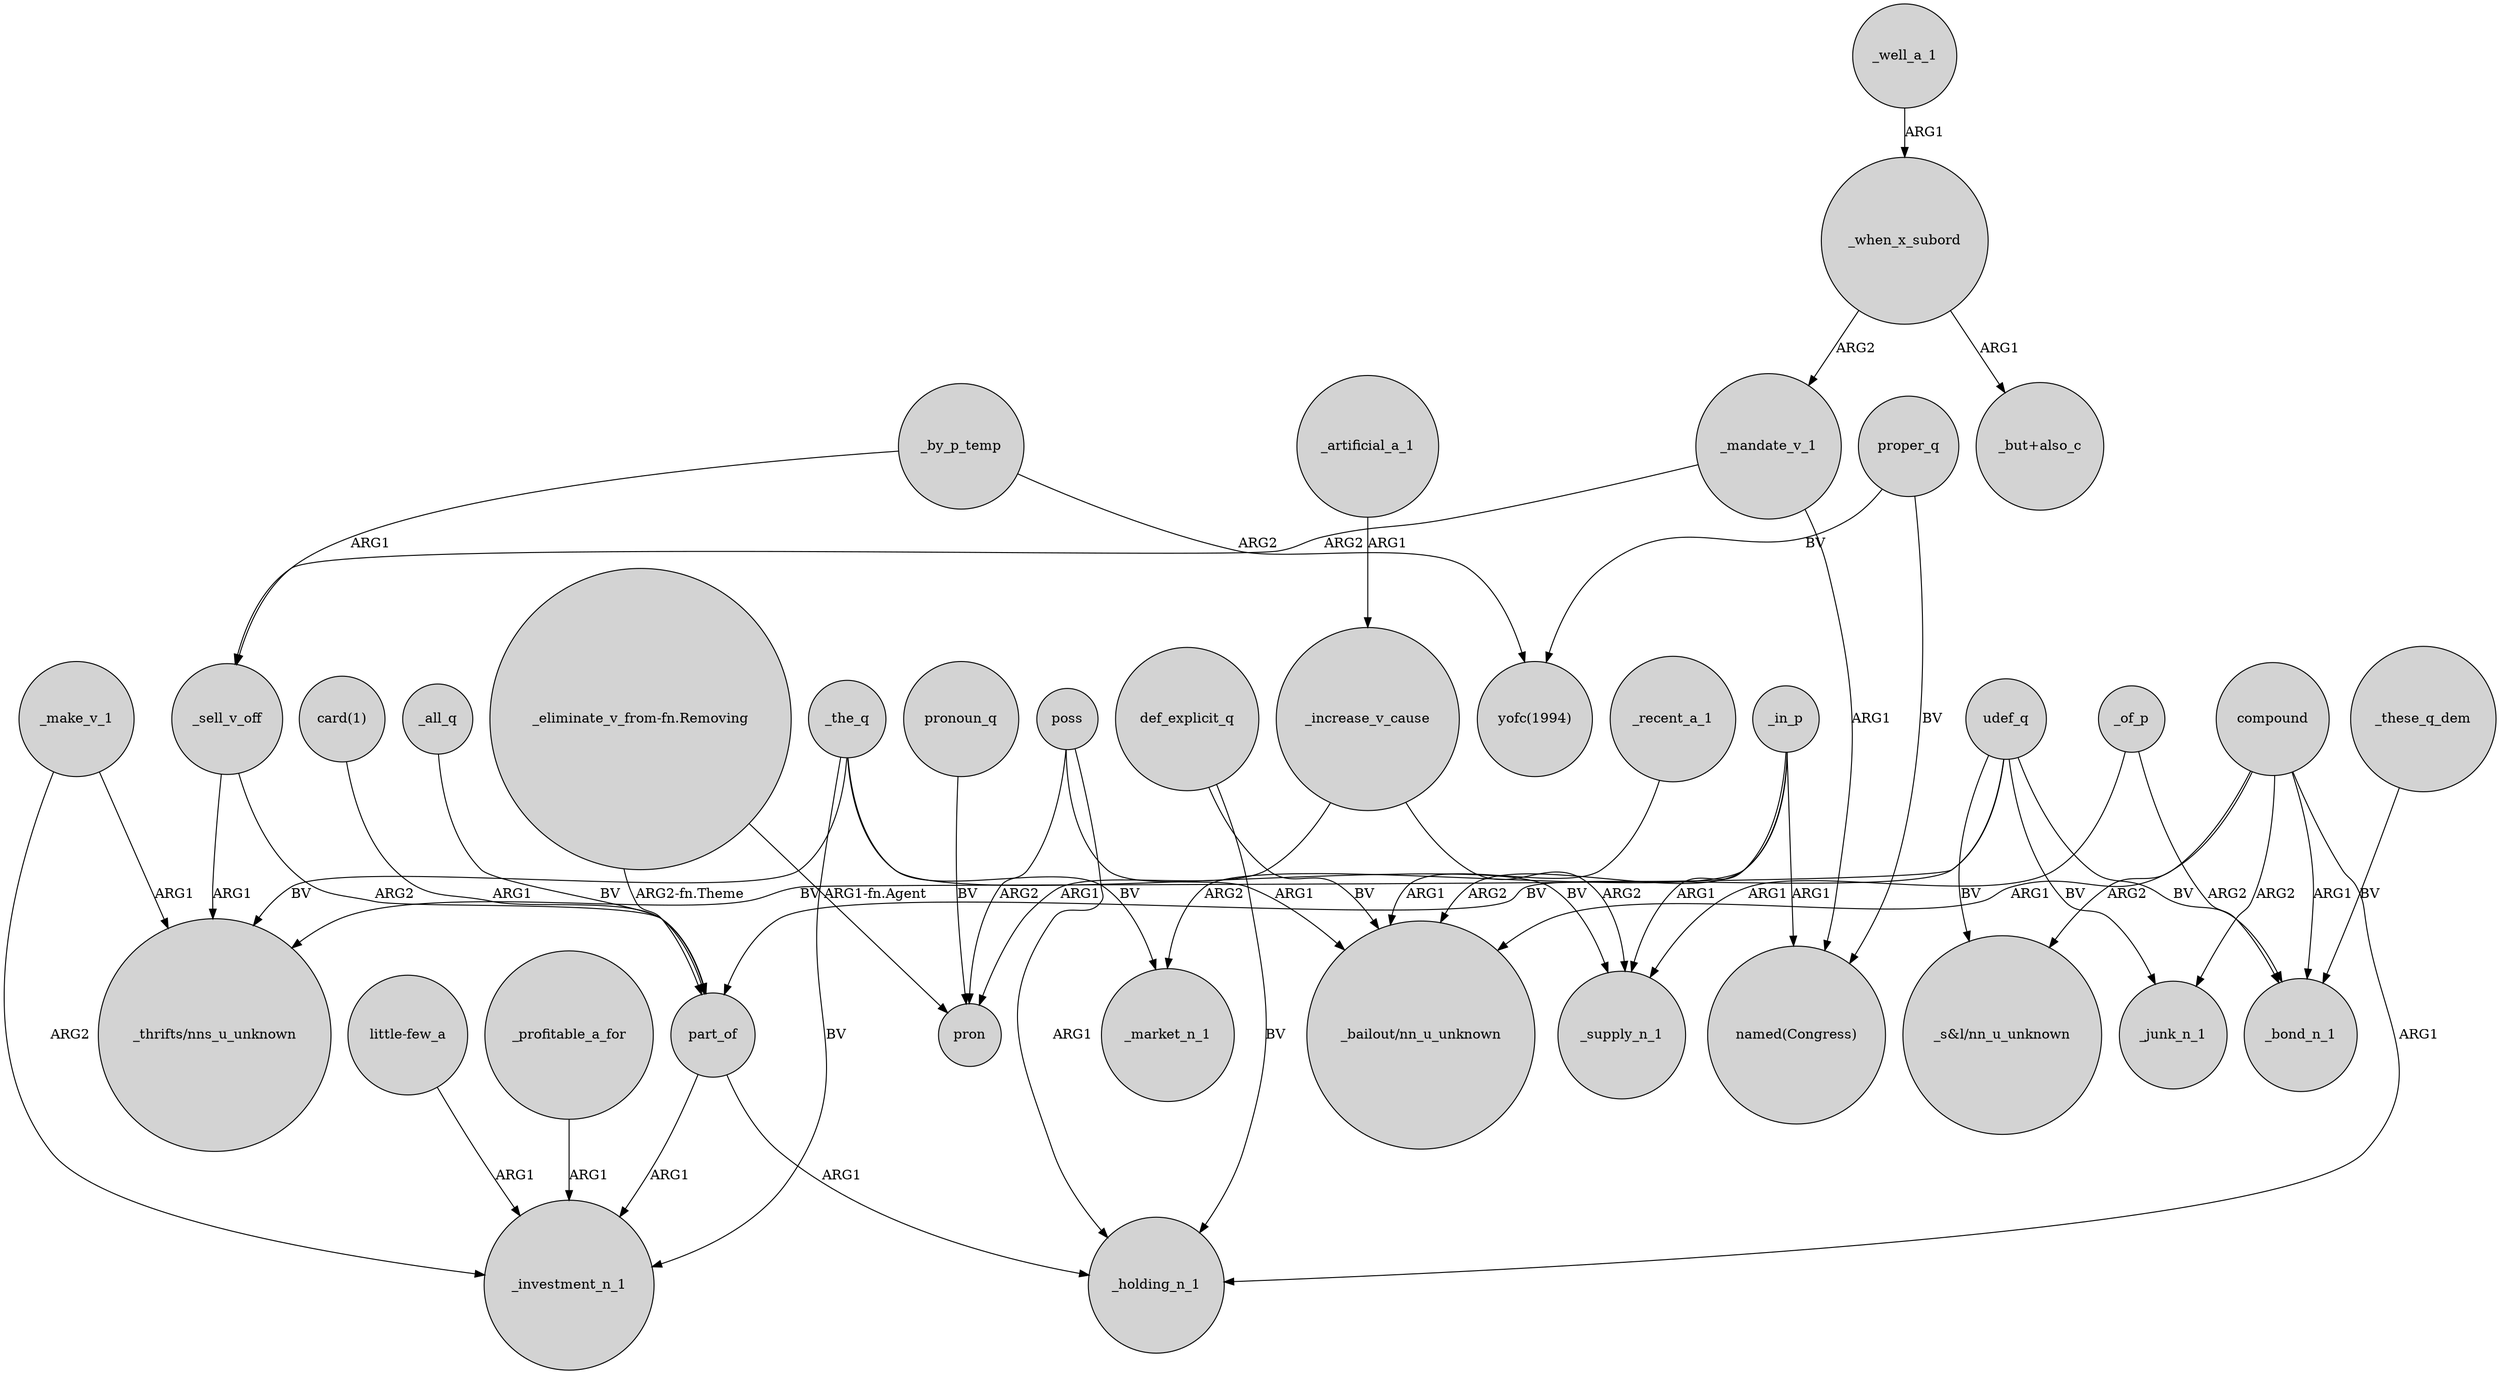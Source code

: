 digraph {
	node [shape=circle style=filled]
	"little-few_a" -> _investment_n_1 [label=ARG1]
	_sell_v_off -> part_of [label=ARG2]
	udef_q -> part_of [label=BV]
	_in_p -> "named(Congress)" [label=ARG1]
	poss -> pron [label=ARG2]
	_all_q -> part_of [label=BV]
	_artificial_a_1 -> _increase_v_cause [label=ARG1]
	udef_q -> "_thrifts/nns_u_unknown" [label=BV]
	_in_p -> _supply_n_1 [label=ARG1]
	_well_a_1 -> _when_x_subord [label=ARG1]
	part_of -> _holding_n_1 [label=ARG1]
	_increase_v_cause -> pron [label=ARG1]
	_by_p_temp -> "yofc(1994)" [label=ARG2]
	compound -> _bond_n_1 [label=ARG1]
	_profitable_a_for -> _investment_n_1 [label=ARG1]
	poss -> "_bailout/nn_u_unknown" [label=ARG1]
	_of_p -> _supply_n_1 [label=ARG1]
	_when_x_subord -> _mandate_v_1 [label=ARG2]
	_of_p -> _bond_n_1 [label=ARG2]
	_by_p_temp -> _sell_v_off [label=ARG1]
	compound -> _junk_n_1 [label=ARG2]
	proper_q -> "yofc(1994)" [label=BV]
	compound -> _holding_n_1 [label=ARG1]
	def_explicit_q -> _holding_n_1 [label=BV]
	proper_q -> "named(Congress)" [label=BV]
	_when_x_subord -> "_but+also_c" [label=ARG1]
	compound -> "_bailout/nn_u_unknown" [label=ARG1]
	_make_v_1 -> "_thrifts/nns_u_unknown" [label=ARG1]
	udef_q -> _junk_n_1 [label=BV]
	pronoun_q -> pron [label=BV]
	_in_p -> "_bailout/nn_u_unknown" [label=ARG2]
	udef_q -> _bond_n_1 [label=BV]
	_the_q -> _supply_n_1 [label=BV]
	_sell_v_off -> "_thrifts/nns_u_unknown" [label=ARG1]
	udef_q -> "_s&l/nn_u_unknown" [label=BV]
	_the_q -> "_thrifts/nns_u_unknown" [label=BV]
	_increase_v_cause -> _supply_n_1 [label=ARG2]
	"_eliminate_v_from-fn.Removing" -> part_of [label="ARG2-fn.Theme"]
	"card(1)" -> part_of [label=ARG1]
	compound -> "_s&l/nn_u_unknown" [label=ARG2]
	poss -> _holding_n_1 [label=ARG1]
	_in_p -> _market_n_1 [label=ARG2]
	_the_q -> _investment_n_1 [label=BV]
	part_of -> _investment_n_1 [label=ARG1]
	"_eliminate_v_from-fn.Removing" -> pron [label="ARG1-fn.Agent"]
	_these_q_dem -> _bond_n_1 [label=BV]
	_the_q -> _market_n_1 [label=BV]
	def_explicit_q -> "_bailout/nn_u_unknown" [label=BV]
	_recent_a_1 -> "_bailout/nn_u_unknown" [label=ARG1]
	_mandate_v_1 -> "named(Congress)" [label=ARG1]
	_mandate_v_1 -> _sell_v_off [label=ARG2]
	_make_v_1 -> _investment_n_1 [label=ARG2]
}
